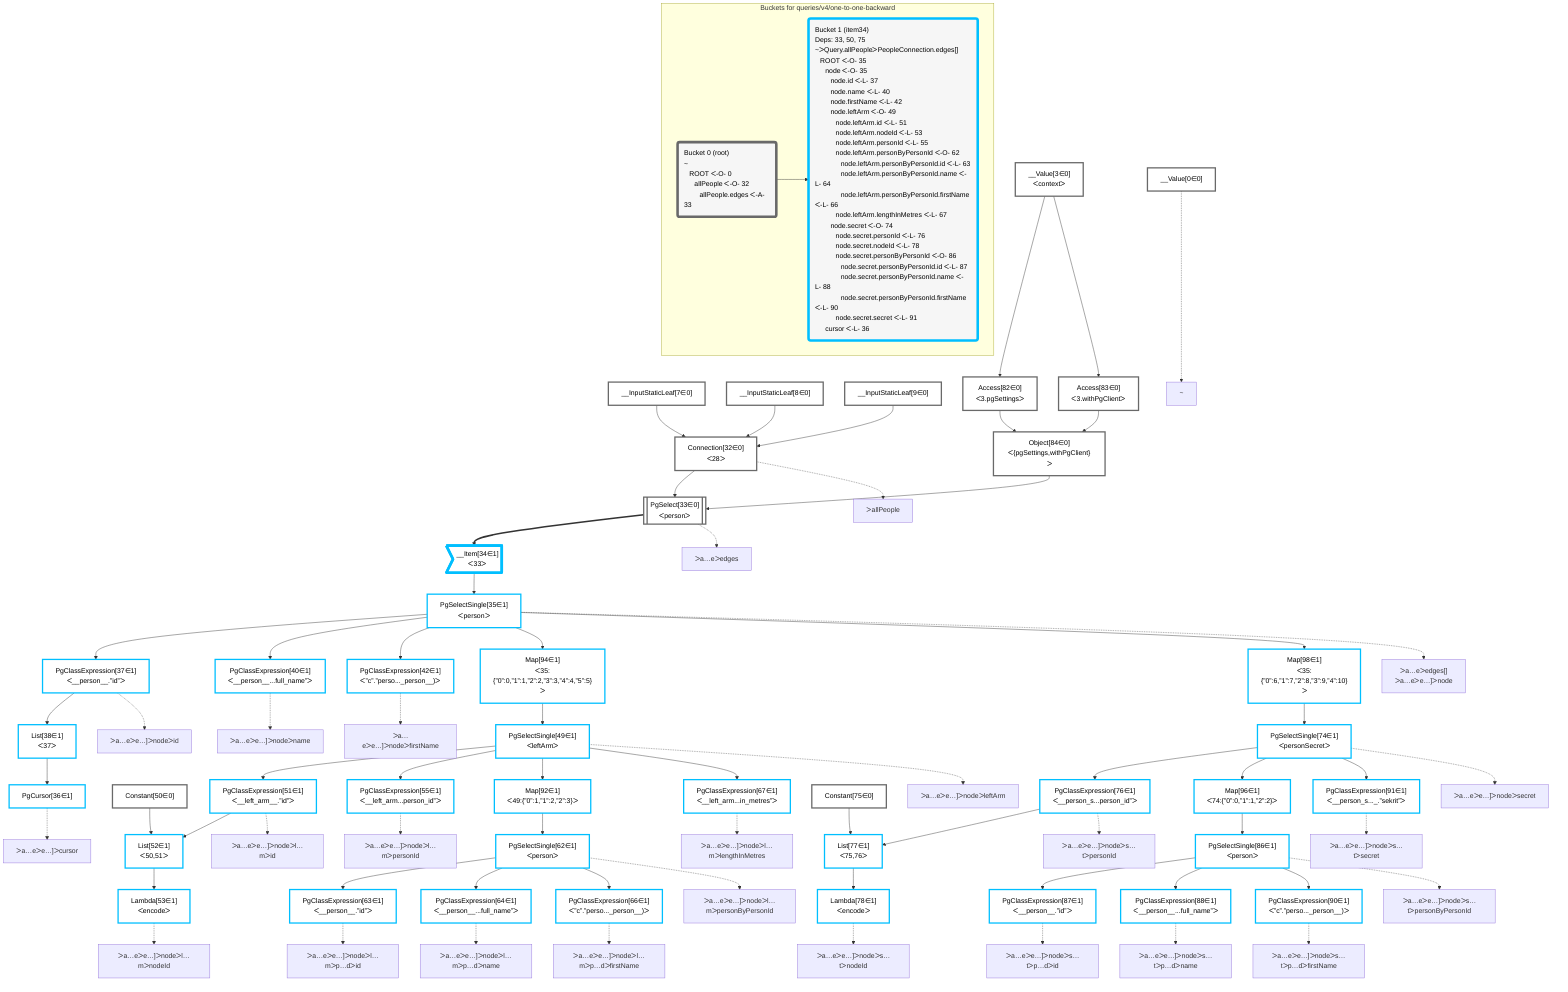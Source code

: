 graph TD
    classDef path fill:#eee,stroke:#000,color:#000
    classDef plan fill:#fff,stroke-width:3px,color:#000
    classDef itemplan fill:#fff,stroke-width:6px,color:#000
    classDef sideeffectplan fill:#f00,stroke-width:6px,color:#000
    classDef bucket fill:#f6f6f6,color:#000,stroke-width:6px,text-align:left


    %% define plans
    __Value0["__Value[0∈0]"]:::plan
    __Value3["__Value[3∈0]<br />ᐸcontextᐳ"]:::plan
    __InputStaticLeaf7["__InputStaticLeaf[7∈0]"]:::plan
    __InputStaticLeaf8["__InputStaticLeaf[8∈0]"]:::plan
    __InputStaticLeaf9["__InputStaticLeaf[9∈0]"]:::plan
    Access82["Access[82∈0]<br />ᐸ3.pgSettingsᐳ"]:::plan
    Access83["Access[83∈0]<br />ᐸ3.withPgClientᐳ"]:::plan
    Object84["Object[84∈0]<br />ᐸ{pgSettings,withPgClient}ᐳ"]:::plan
    Connection32["Connection[32∈0]<br />ᐸ28ᐳ"]:::plan
    PgSelect33[["PgSelect[33∈0]<br />ᐸpersonᐳ"]]:::plan
    __Item34>"__Item[34∈1]<br />ᐸ33ᐳ"]:::itemplan
    PgSelectSingle35["PgSelectSingle[35∈1]<br />ᐸpersonᐳ"]:::plan
    PgClassExpression37["PgClassExpression[37∈1]<br />ᐸ__person__.”id”ᐳ"]:::plan
    List38["List[38∈1]<br />ᐸ37ᐳ"]:::plan
    PgCursor36["PgCursor[36∈1]"]:::plan
    PgClassExpression40["PgClassExpression[40∈1]<br />ᐸ__person__...full_name”ᐳ"]:::plan
    PgClassExpression42["PgClassExpression[42∈1]<br />ᐸ”c”.”perso..._person__)ᐳ"]:::plan
    Map94["Map[94∈1]<br />ᐸ35:{”0”:0,”1”:1,”2”:2,”3”:3,”4”:4,”5”:5}ᐳ"]:::plan
    PgSelectSingle49["PgSelectSingle[49∈1]<br />ᐸleftArmᐳ"]:::plan
    Constant50["Constant[50∈0]"]:::plan
    PgClassExpression51["PgClassExpression[51∈1]<br />ᐸ__left_arm__.”id”ᐳ"]:::plan
    List52["List[52∈1]<br />ᐸ50,51ᐳ"]:::plan
    Lambda53["Lambda[53∈1]<br />ᐸencodeᐳ"]:::plan
    PgClassExpression55["PgClassExpression[55∈1]<br />ᐸ__left_arm...person_id”ᐳ"]:::plan
    Map92["Map[92∈1]<br />ᐸ49:{”0”:1,”1”:2,”2”:3}ᐳ"]:::plan
    PgSelectSingle62["PgSelectSingle[62∈1]<br />ᐸpersonᐳ"]:::plan
    PgClassExpression63["PgClassExpression[63∈1]<br />ᐸ__person__.”id”ᐳ"]:::plan
    PgClassExpression64["PgClassExpression[64∈1]<br />ᐸ__person__...full_name”ᐳ"]:::plan
    PgClassExpression66["PgClassExpression[66∈1]<br />ᐸ”c”.”perso..._person__)ᐳ"]:::plan
    PgClassExpression67["PgClassExpression[67∈1]<br />ᐸ__left_arm...in_metres”ᐳ"]:::plan
    Map98["Map[98∈1]<br />ᐸ35:{”0”:6,”1”:7,”2”:8,”3”:9,”4”:10}ᐳ"]:::plan
    PgSelectSingle74["PgSelectSingle[74∈1]<br />ᐸpersonSecretᐳ"]:::plan
    Constant75["Constant[75∈0]"]:::plan
    PgClassExpression76["PgClassExpression[76∈1]<br />ᐸ__person_s...person_id”ᐳ"]:::plan
    List77["List[77∈1]<br />ᐸ75,76ᐳ"]:::plan
    Lambda78["Lambda[78∈1]<br />ᐸencodeᐳ"]:::plan
    Map96["Map[96∈1]<br />ᐸ74:{”0”:0,”1”:1,”2”:2}ᐳ"]:::plan
    PgSelectSingle86["PgSelectSingle[86∈1]<br />ᐸpersonᐳ"]:::plan
    PgClassExpression87["PgClassExpression[87∈1]<br />ᐸ__person__.”id”ᐳ"]:::plan
    PgClassExpression88["PgClassExpression[88∈1]<br />ᐸ__person__...full_name”ᐳ"]:::plan
    PgClassExpression90["PgClassExpression[90∈1]<br />ᐸ”c”.”perso..._person__)ᐳ"]:::plan
    PgClassExpression91["PgClassExpression[91∈1]<br />ᐸ__person_s..._.”sekrit”ᐳ"]:::plan

    %% plan dependencies
    __Value3 --> Access82
    __Value3 --> Access83
    Access82 & Access83 --> Object84
    __InputStaticLeaf7 & __InputStaticLeaf8 & __InputStaticLeaf9 --> Connection32
    Object84 & Connection32 --> PgSelect33
    PgSelect33 ==> __Item34
    __Item34 --> PgSelectSingle35
    PgSelectSingle35 --> PgClassExpression37
    PgClassExpression37 --> List38
    List38 --> PgCursor36
    PgSelectSingle35 --> PgClassExpression40
    PgSelectSingle35 --> PgClassExpression42
    PgSelectSingle35 --> Map94
    Map94 --> PgSelectSingle49
    PgSelectSingle49 --> PgClassExpression51
    Constant50 & PgClassExpression51 --> List52
    List52 --> Lambda53
    PgSelectSingle49 --> PgClassExpression55
    PgSelectSingle49 --> Map92
    Map92 --> PgSelectSingle62
    PgSelectSingle62 --> PgClassExpression63
    PgSelectSingle62 --> PgClassExpression64
    PgSelectSingle62 --> PgClassExpression66
    PgSelectSingle49 --> PgClassExpression67
    PgSelectSingle35 --> Map98
    Map98 --> PgSelectSingle74
    PgSelectSingle74 --> PgClassExpression76
    Constant75 & PgClassExpression76 --> List77
    List77 --> Lambda78
    PgSelectSingle74 --> Map96
    Map96 --> PgSelectSingle86
    PgSelectSingle86 --> PgClassExpression87
    PgSelectSingle86 --> PgClassExpression88
    PgSelectSingle86 --> PgClassExpression90
    PgSelectSingle74 --> PgClassExpression91

    %% plan-to-path relationships
    P0["~"]
    __Value0 -.-> P0
    P32["ᐳallPeople"]
    Connection32 -.-> P32
    P33["ᐳa…eᐳedges"]
    PgSelect33 -.-> P33
    P35["ᐳa…eᐳedges[]<br />ᐳa…eᐳe…]ᐳnode"]
    PgSelectSingle35 -.-> P35
    P36["ᐳa…eᐳe…]ᐳcursor"]
    PgCursor36 -.-> P36
    P37["ᐳa…eᐳe…]ᐳnodeᐳid"]
    PgClassExpression37 -.-> P37
    P40["ᐳa…eᐳe…]ᐳnodeᐳname"]
    PgClassExpression40 -.-> P40
    P42["ᐳa…eᐳe…]ᐳnodeᐳfirstName"]
    PgClassExpression42 -.-> P42
    P49["ᐳa…eᐳe…]ᐳnodeᐳleftArm"]
    PgSelectSingle49 -.-> P49
    P51["ᐳa…eᐳe…]ᐳnodeᐳl…mᐳid"]
    PgClassExpression51 -.-> P51
    P53["ᐳa…eᐳe…]ᐳnodeᐳl…mᐳnodeId"]
    Lambda53 -.-> P53
    P55["ᐳa…eᐳe…]ᐳnodeᐳl…mᐳpersonId"]
    PgClassExpression55 -.-> P55
    P62["ᐳa…eᐳe…]ᐳnodeᐳl…mᐳpersonByPersonId"]
    PgSelectSingle62 -.-> P62
    P63["ᐳa…eᐳe…]ᐳnodeᐳl…mᐳp…dᐳid"]
    PgClassExpression63 -.-> P63
    P64["ᐳa…eᐳe…]ᐳnodeᐳl…mᐳp…dᐳname"]
    PgClassExpression64 -.-> P64
    P66["ᐳa…eᐳe…]ᐳnodeᐳl…mᐳp…dᐳfirstName"]
    PgClassExpression66 -.-> P66
    P67["ᐳa…eᐳe…]ᐳnodeᐳl…mᐳlengthInMetres"]
    PgClassExpression67 -.-> P67
    P74["ᐳa…eᐳe…]ᐳnodeᐳsecret"]
    PgSelectSingle74 -.-> P74
    P76["ᐳa…eᐳe…]ᐳnodeᐳs…tᐳpersonId"]
    PgClassExpression76 -.-> P76
    P78["ᐳa…eᐳe…]ᐳnodeᐳs…tᐳnodeId"]
    Lambda78 -.-> P78
    P86["ᐳa…eᐳe…]ᐳnodeᐳs…tᐳpersonByPersonId"]
    PgSelectSingle86 -.-> P86
    P87["ᐳa…eᐳe…]ᐳnodeᐳs…tᐳp…dᐳid"]
    PgClassExpression87 -.-> P87
    P88["ᐳa…eᐳe…]ᐳnodeᐳs…tᐳp…dᐳname"]
    PgClassExpression88 -.-> P88
    P90["ᐳa…eᐳe…]ᐳnodeᐳs…tᐳp…dᐳfirstName"]
    PgClassExpression90 -.-> P90
    P91["ᐳa…eᐳe…]ᐳnodeᐳs…tᐳsecret"]
    PgClassExpression91 -.-> P91

    subgraph "Buckets for queries/v4/one-to-one-backward"
    Bucket0("Bucket 0 (root)<br />~<br />⠀ROOT ᐸ-O- 0<br />⠀⠀allPeople ᐸ-O- 32<br />⠀⠀⠀allPeople.edges ᐸ-A- 33"):::bucket
    classDef bucket0 stroke:#696969
    class Bucket0,__Value0,__Value3,__InputStaticLeaf7,__InputStaticLeaf8,__InputStaticLeaf9,Connection32,PgSelect33,Constant50,Constant75,Access82,Access83,Object84 bucket0
    Bucket1("Bucket 1 (item34)<br />Deps: 33, 50, 75<br />~ᐳQuery.allPeopleᐳPeopleConnection.edges[]<br />⠀ROOT ᐸ-O- 35<br />⠀⠀node ᐸ-O- 35<br />⠀⠀⠀node.id ᐸ-L- 37<br />⠀⠀⠀node.name ᐸ-L- 40<br />⠀⠀⠀node.firstName ᐸ-L- 42<br />⠀⠀⠀node.leftArm ᐸ-O- 49<br />⠀⠀⠀⠀node.leftArm.id ᐸ-L- 51<br />⠀⠀⠀⠀node.leftArm.nodeId ᐸ-L- 53<br />⠀⠀⠀⠀node.leftArm.personId ᐸ-L- 55<br />⠀⠀⠀⠀node.leftArm.personByPersonId ᐸ-O- 62<br />⠀⠀⠀⠀⠀node.leftArm.personByPersonId.id ᐸ-L- 63<br />⠀⠀⠀⠀⠀node.leftArm.personByPersonId.name ᐸ-L- 64<br />⠀⠀⠀⠀⠀node.leftArm.personByPersonId.firstName ᐸ-L- 66<br />⠀⠀⠀⠀node.leftArm.lengthInMetres ᐸ-L- 67<br />⠀⠀⠀node.secret ᐸ-O- 74<br />⠀⠀⠀⠀node.secret.personId ᐸ-L- 76<br />⠀⠀⠀⠀node.secret.nodeId ᐸ-L- 78<br />⠀⠀⠀⠀node.secret.personByPersonId ᐸ-O- 86<br />⠀⠀⠀⠀⠀node.secret.personByPersonId.id ᐸ-L- 87<br />⠀⠀⠀⠀⠀node.secret.personByPersonId.name ᐸ-L- 88<br />⠀⠀⠀⠀⠀node.secret.personByPersonId.firstName ᐸ-L- 90<br />⠀⠀⠀⠀node.secret.secret ᐸ-L- 91<br />⠀⠀cursor ᐸ-L- 36"):::bucket
    classDef bucket1 stroke:#00bfff
    class Bucket1,__Item34,PgSelectSingle35,PgCursor36,PgClassExpression37,List38,PgClassExpression40,PgClassExpression42,PgSelectSingle49,PgClassExpression51,List52,Lambda53,PgClassExpression55,PgSelectSingle62,PgClassExpression63,PgClassExpression64,PgClassExpression66,PgClassExpression67,PgSelectSingle74,PgClassExpression76,List77,Lambda78,PgSelectSingle86,PgClassExpression87,PgClassExpression88,PgClassExpression90,PgClassExpression91,Map92,Map94,Map96,Map98 bucket1
    Bucket0 --> Bucket1
    end